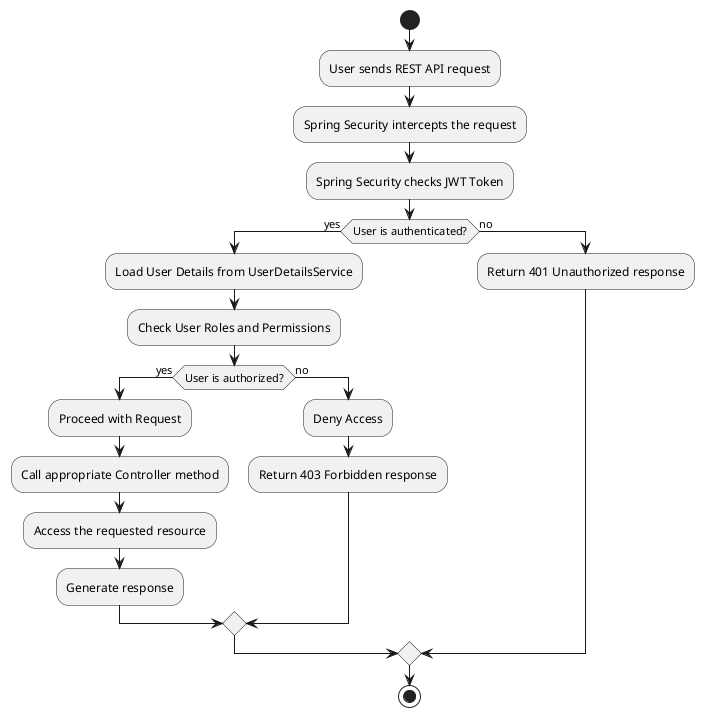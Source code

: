 @startuml
start

:User sends REST API request;

:Spring Security intercepts the request;

:Spring Security checks JWT Token;

if (User is authenticated?) then (yes)
  :Load User Details from UserDetailsService;
  :Check User Roles and Permissions;
  if (User is authorized?) then (yes)
    :Proceed with Request;
    :Call appropriate Controller method;
    :Access the requested resource;
    :Generate response;
  else (no)
    :Deny Access;
    :Return 403 Forbidden response;
  endif
else (no)
  :Return 401 Unauthorized response;
endif

stop
@enduml
